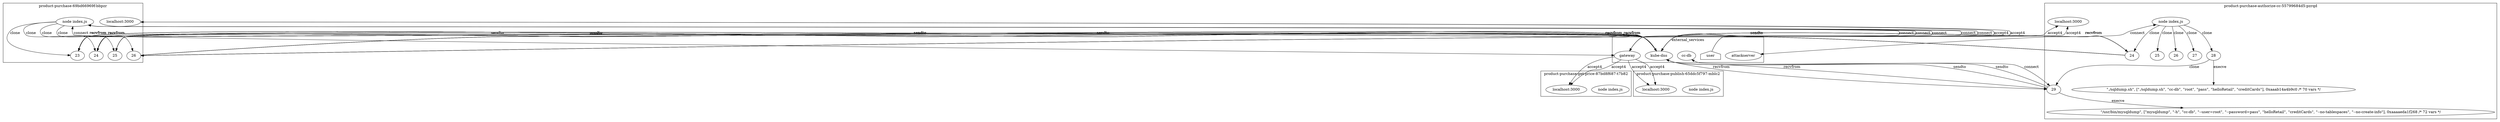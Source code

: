 digraph G {
	subgraph "cluster_ product-purchase-69bd66969f-bbpzr " {
		label=" product-purchase-69bd66969f-bbpzr "
		49635 [label="node index.js"]
		"product-purchase_localhost_3000" [label="localhost:3000"]
		"product-purchase_localhost_3000" [label="localhost:3000"]
		49635 -> 54520 [label=clone]
		49635 -> 54517 [label=clone]
		49635 -> 54526 [label=clone]
		49635 -> 54533 [label=clone]
		54520 [label=23]
		54517 [label=24]
		54526 [label=25]
		54533 [label=26]
	}
	subgraph "cluster_ product-purchase-get-price-87bd8f687-t7b82 " {
		label=" product-purchase-get-price-87bd8f687-t7b82 "
		50595 [label="node index.js"]
		"product-purchase-get-price_localhost_3000" [label="localhost:3000"]
		"product-purchase-get-price_localhost_3000" [label="localhost:3000"]
	}
	subgraph "cluster_ product-purchase-publish-65ddc5f797-mblc2 " {
		label=" product-purchase-publish-65ddc5f797-mblc2 "
		52114 [label="node index.js"]
		"product-purchase-publish_localhost_3000" [label="localhost:3000"]
		"product-purchase-publish_localhost_3000" [label="localhost:3000"]
	}
	subgraph "cluster_ product-purchase-authorize-cc-55799684d5-pzrqd " {
		label=" product-purchase-authorize-cc-55799684d5-pzrqd "
		53607 [label="node index.js"]
		"product-purchase-authorize-cc_localhost_3000" [label="localhost:3000"]
		"product-purchase-authorize-cc_localhost_3000" [label="localhost:3000"]
		53607 -> 54955 [label=clone]
		53607 -> 54962 [label=clone]
		53607 -> 54958 [label=clone]
		53607 -> 54972 [label=clone]
		53607 -> 55059 [label=clone]
		54955 [label=24]
		54962 [label=25]
		54958 [label=26]
		54972 [label=27]
		55059 [label=28]
		" product-purchase-authorize-cc-55799684d5-pzrqd _./sqldump.sh cc-db root pass helloRetail creditCards" [label="\"./sqldump.sh\", [\"./sqldump.sh\", \"cc-db\", \"root\", \"pass\", \"helloRetail\", \"creditCards\"], 0xaaab14a4b9c0 /* 70 vars */"]
		55059 -> " product-purchase-authorize-cc-55799684d5-pzrqd _./sqldump.sh cc-db root pass helloRetail creditCards" [label=execve]
		55059 -> 55072 [label=clone]
		55072 [label=29]
		" product-purchase-authorize-cc-55799684d5-pzrqd _mysqldump -h cc-db --user=root --password=pass helloRetail creditCards --no-tablespaces --no-create-info" [label="\"/usr/bin/mysqldump\", [\"mysqldump\", \"-h\", \"cc-db\", \"--user=root\", \"--password=pass\", \"helloRetail\", \"creditCards\", \"--no-tablespaces\", \"--no-create-info\"], 0xaaaaeda1f268 /* 72 vars */"]
		55072 -> " product-purchase-authorize-cc-55799684d5-pzrqd _mysqldump -h cc-db --user=root --password=pass helloRetail creditCards --no-tablespaces --no-create-info" [label=execve]
	}
	subgraph cluster_services {
		label=external_services
		user [shape=house]
		user -> "product-purchase_localhost_3000" [label=accept4]
		user -> "product-purchase_localhost_3000" [label=accept4]
		"10.107.89.58_8080" [label=gateway]
		49635 -> "10.107.89.58_8080" [label=connect dir=both]
		"10.107.89.58_8080" [label=gateway]
		49635 -> "10.107.89.58_8080" [label=connect dir=both]
		"10.107.89.58_8080" [label=gateway]
		49635 -> "10.107.89.58_8080" [label=connect dir=both]
		"10.107.89.58_8080" [label=gateway]
		49635 -> "10.107.89.58_8080" [label=connect dir=both]
		"10.107.89.58_8080" [label=gateway]
		49635 -> "10.107.89.58_8080" [label=connect dir=both]
		"10.107.89.58_8080" [label=gateway]
		49635 -> "10.107.89.58_8080" [label=connect dir=both]
		"10.96.0.10_53" [label="kube-dns"]
		54520 -> "10.96.0.10_53" [label=sendto]
		"10.96.0.10_53" [label="kube-dns"]
		54520 -> "10.96.0.10_53" [label=sendto]
		"10.96.0.10_53" [label="kube-dns"]
		"10.96.0.10_53" -> 54520 [label=recvfrom]
		"10.96.0.10_53" [label="kube-dns"]
		"10.96.0.10_53" -> 54520 [label=recvfrom]
		"10.96.0.10_53" [label="kube-dns"]
		54520 -> "10.96.0.10_53" [label=sendto]
		"10.96.0.10_53" [label="kube-dns"]
		54520 -> "10.96.0.10_53" [label=sendto]
		"10.96.0.10_53" [label="kube-dns"]
		"10.96.0.10_53" -> 54520 [label=recvfrom]
		"10.96.0.10_53" [label="kube-dns"]
		"10.96.0.10_53" -> 54520 [label=recvfrom]
		"10.96.0.10_53" [label="kube-dns"]
		54520 -> "10.96.0.10_53" [label=sendto]
		"10.96.0.10_53" [label="kube-dns"]
		54520 -> "10.96.0.10_53" [label=sendto]
		"10.96.0.10_53" [label="kube-dns"]
		"10.96.0.10_53" -> 54520 [label=recvfrom]
		"10.96.0.10_53" [label="kube-dns"]
		"10.96.0.10_53" -> 54520 [label=recvfrom]
		"10.96.0.10_53" [label="kube-dns"]
		54520 -> "10.96.0.10_53" [label=sendto]
		"10.96.0.10_53" [label="kube-dns"]
		54520 -> "10.96.0.10_53" [label=sendto]
		"10.96.0.10_53" [label="kube-dns"]
		"10.96.0.10_53" -> 54520 [label=recvfrom]
		"10.96.0.10_53" [label="kube-dns"]
		"10.96.0.10_53" -> 54520 [label=recvfrom]
		"10.96.0.10_53" [label="kube-dns"]
		54520 -> "10.96.0.10_53" [label=sendto]
		"10.96.0.10_53" [label="kube-dns"]
		54520 -> "10.96.0.10_53" [label=sendto]
		"10.96.0.10_53" [label="kube-dns"]
		"10.96.0.10_53" -> 54520 [label=recvfrom]
		"10.96.0.10_53" [label="kube-dns"]
		"10.96.0.10_53" -> 54520 [label=recvfrom]
		"10.96.0.10_53" [label="kube-dns"]
		54520 -> "10.96.0.10_53" [label=sendto]
		"10.96.0.10_53" [label="kube-dns"]
		54520 -> "10.96.0.10_53" [label=sendto]
		"10.96.0.10_53" [label="kube-dns"]
		"10.96.0.10_53" -> 54520 [label=recvfrom]
		"10.96.0.10_53" [label="kube-dns"]
		"10.96.0.10_53" -> 54520 [label=recvfrom]
		"10.96.0.10_53" [label="kube-dns"]
		54520 -> "10.96.0.10_53" [label=sendto]
		"10.96.0.10_53" [label="kube-dns"]
		54520 -> "10.96.0.10_53" [label=sendto]
		"10.96.0.10_53" [label="kube-dns"]
		"10.96.0.10_53" -> 54520 [label=recvfrom]
		"10.96.0.10_53" [label="kube-dns"]
		"10.96.0.10_53" -> 54520 [label=recvfrom]
		"10.96.0.10_53" [label="kube-dns"]
		54520 -> "10.96.0.10_53" [label=sendto]
		"10.96.0.10_53" [label="kube-dns"]
		54520 -> "10.96.0.10_53" [label=sendto]
		"10.96.0.10_53" [label="kube-dns"]
		"10.96.0.10_53" -> 54520 [label=recvfrom]
		"10.96.0.10_53" [label="kube-dns"]
		"10.96.0.10_53" -> 54520 [label=recvfrom]
		"10.96.0.10_53" [label="kube-dns"]
		54517 -> "10.96.0.10_53" [label=sendto]
		"10.96.0.10_53" [label="kube-dns"]
		54517 -> "10.96.0.10_53" [label=sendto]
		"10.96.0.10_53" [label="kube-dns"]
		"10.96.0.10_53" -> 54517 [label=recvfrom]
		"10.96.0.10_53" [label="kube-dns"]
		"10.96.0.10_53" -> 54517 [label=recvfrom]
		"10.96.0.10_53" [label="kube-dns"]
		54517 -> "10.96.0.10_53" [label=sendto]
		"10.96.0.10_53" [label="kube-dns"]
		54517 -> "10.96.0.10_53" [label=sendto]
		"10.96.0.10_53" [label="kube-dns"]
		"10.96.0.10_53" -> 54517 [label=recvfrom]
		"10.96.0.10_53" [label="kube-dns"]
		"10.96.0.10_53" -> 54517 [label=recvfrom]
		"10.96.0.10_53" [label="kube-dns"]
		54517 -> "10.96.0.10_53" [label=sendto]
		"10.96.0.10_53" [label="kube-dns"]
		54517 -> "10.96.0.10_53" [label=sendto]
		"10.96.0.10_53" [label="kube-dns"]
		"10.96.0.10_53" -> 54517 [label=recvfrom]
		"10.96.0.10_53" [label="kube-dns"]
		"10.96.0.10_53" -> 54517 [label=recvfrom]
		"10.96.0.10_53" [label="kube-dns"]
		54517 -> "10.96.0.10_53" [label=sendto]
		"10.96.0.10_53" [label="kube-dns"]
		54517 -> "10.96.0.10_53" [label=sendto]
		"10.96.0.10_53" [label="kube-dns"]
		"10.96.0.10_53" -> 54517 [label=recvfrom]
		"10.96.0.10_53" [label="kube-dns"]
		"10.96.0.10_53" -> 54517 [label=recvfrom]
		"10.96.0.10_53" [label="kube-dns"]
		54517 -> "10.96.0.10_53" [label=sendto]
		"10.96.0.10_53" [label="kube-dns"]
		54517 -> "10.96.0.10_53" [label=sendto]
		"10.96.0.10_53" [label="kube-dns"]
		"10.96.0.10_53" -> 54517 [label=recvfrom]
		"10.96.0.10_53" [label="kube-dns"]
		"10.96.0.10_53" -> 54517 [label=recvfrom]
		"10.96.0.10_53" [label="kube-dns"]
		54517 -> "10.96.0.10_53" [label=sendto]
		"10.96.0.10_53" [label="kube-dns"]
		54517 -> "10.96.0.10_53" [label=sendto]
		"10.96.0.10_53" [label="kube-dns"]
		"10.96.0.10_53" -> 54517 [label=recvfrom]
		"10.96.0.10_53" [label="kube-dns"]
		"10.96.0.10_53" -> 54517 [label=recvfrom]
		"10.96.0.10_53" [label="kube-dns"]
		54517 -> "10.96.0.10_53" [label=sendto]
		"10.96.0.10_53" [label="kube-dns"]
		54517 -> "10.96.0.10_53" [label=sendto]
		"10.96.0.10_53" [label="kube-dns"]
		"10.96.0.10_53" -> 54517 [label=recvfrom]
		"10.96.0.10_53" [label="kube-dns"]
		"10.96.0.10_53" -> 54517 [label=recvfrom]
		"10.96.0.10_53" [label="kube-dns"]
		54517 -> "10.96.0.10_53" [label=sendto]
		"10.96.0.10_53" [label="kube-dns"]
		54517 -> "10.96.0.10_53" [label=sendto]
		"10.96.0.10_53" [label="kube-dns"]
		"10.96.0.10_53" -> 54517 [label=recvfrom]
		"10.96.0.10_53" [label="kube-dns"]
		"10.96.0.10_53" -> 54517 [label=recvfrom]
		"10.96.0.10_53" [label="kube-dns"]
		54526 -> "10.96.0.10_53" [label=sendto]
		"10.96.0.10_53" [label="kube-dns"]
		54526 -> "10.96.0.10_53" [label=sendto]
		"10.96.0.10_53" [label="kube-dns"]
		"10.96.0.10_53" -> 54526 [label=recvfrom]
		"10.96.0.10_53" [label="kube-dns"]
		"10.96.0.10_53" -> 54526 [label=recvfrom]
		"10.96.0.10_53" [label="kube-dns"]
		54526 -> "10.96.0.10_53" [label=sendto]
		"10.96.0.10_53" [label="kube-dns"]
		54526 -> "10.96.0.10_53" [label=sendto]
		"10.96.0.10_53" [label="kube-dns"]
		"10.96.0.10_53" -> 54526 [label=recvfrom]
		"10.96.0.10_53" [label="kube-dns"]
		"10.96.0.10_53" -> 54526 [label=recvfrom]
		"10.96.0.10_53" [label="kube-dns"]
		54526 -> "10.96.0.10_53" [label=sendto]
		"10.96.0.10_53" [label="kube-dns"]
		54526 -> "10.96.0.10_53" [label=sendto]
		"10.96.0.10_53" [label="kube-dns"]
		"10.96.0.10_53" -> 54526 [label=recvfrom]
		"10.96.0.10_53" [label="kube-dns"]
		"10.96.0.10_53" -> 54526 [label=recvfrom]
		"10.96.0.10_53" [label="kube-dns"]
		54526 -> "10.96.0.10_53" [label=sendto]
		"10.96.0.10_53" [label="kube-dns"]
		54526 -> "10.96.0.10_53" [label=sendto]
		"10.96.0.10_53" [label="kube-dns"]
		"10.96.0.10_53" -> 54526 [label=recvfrom]
		"10.96.0.10_53" [label="kube-dns"]
		"10.96.0.10_53" -> 54526 [label=recvfrom]
		"10.96.0.10_53" [label="kube-dns"]
		54533 -> "10.96.0.10_53" [label=sendto]
		"10.96.0.10_53" [label="kube-dns"]
		54533 -> "10.96.0.10_53" [label=sendto]
		"10.96.0.10_53" [label="kube-dns"]
		"10.96.0.10_53" -> 54533 [label=recvfrom]
		"10.96.0.10_53" [label="kube-dns"]
		"10.96.0.10_53" -> 54533 [label=recvfrom]
		"10.96.0.10_53" [label="kube-dns"]
		54533 -> "10.96.0.10_53" [label=sendto]
		"10.96.0.10_53" [label="kube-dns"]
		54533 -> "10.96.0.10_53" [label=sendto]
		"10.96.0.10_53" [label="kube-dns"]
		"10.96.0.10_53" -> 54533 [label=recvfrom]
		"10.96.0.10_53" [label="kube-dns"]
		"10.96.0.10_53" -> 54533 [label=recvfrom]
		"10.96.0.10_53" [label="kube-dns"]
		54533 -> "10.96.0.10_53" [label=sendto]
		"10.96.0.10_53" [label="kube-dns"]
		54533 -> "10.96.0.10_53" [label=sendto]
		"10.96.0.10_53" [label="kube-dns"]
		"10.96.0.10_53" -> 54533 [label=recvfrom]
		"10.96.0.10_53" [label="kube-dns"]
		"10.96.0.10_53" -> 54533 [label=recvfrom]
		"10.96.0.10_53" [label="kube-dns"]
		54533 -> "10.96.0.10_53" [label=sendto]
		"10.96.0.10_53" [label="kube-dns"]
		54533 -> "10.96.0.10_53" [label=sendto]
		"10.96.0.10_53" [label="kube-dns"]
		"10.96.0.10_53" -> 54533 [label=recvfrom]
		"10.96.0.10_53" [label="kube-dns"]
		"10.96.0.10_53" -> 54533 [label=recvfrom]
		"10.107.89.58_8080" -> "product-purchase-get-price_localhost_3000" [label=accept4]
		"10.107.89.58_8080" -> "product-purchase-get-price_localhost_3000" [label=accept4]
		"10.107.89.58_8080" -> "product-purchase-publish_localhost_3000" [label=accept4]
		"10.107.89.58_8080" -> "product-purchase-publish_localhost_3000" [label=accept4]
		"10.107.89.58_8080" -> "product-purchase-authorize-cc_localhost_3000" [label=accept4]
		"10.107.89.58_8080" -> "product-purchase-authorize-cc_localhost_3000" [label=accept4]
		"10.100.19.149_8889" [label=attackserver]
		53607 -> "10.100.19.149_8889" [label=connect dir=both]
		"10.96.0.10_53" [label="kube-dns"]
		54955 -> "10.96.0.10_53" [label=sendto]
		"10.96.0.10_53" [label="kube-dns"]
		54955 -> "10.96.0.10_53" [label=sendto]
		"10.96.0.10_53" [label="kube-dns"]
		"10.96.0.10_53" -> 54955 [label=recvfrom]
		"10.96.0.10_53" [label="kube-dns"]
		"10.96.0.10_53" -> 54955 [label=recvfrom]
		"10.96.0.10_53" [label="kube-dns"]
		54955 -> "10.96.0.10_53" [label=sendto]
		"10.96.0.10_53" [label="kube-dns"]
		54955 -> "10.96.0.10_53" [label=sendto]
		"10.96.0.10_53" [label="kube-dns"]
		"10.96.0.10_53" -> 54955 [label=recvfrom]
		"10.96.0.10_53" [label="kube-dns"]
		"10.96.0.10_53" -> 54955 [label=recvfrom]
		"10.96.0.10_53" [label="kube-dns"]
		54955 -> "10.96.0.10_53" [label=sendto]
		"10.96.0.10_53" [label="kube-dns"]
		54955 -> "10.96.0.10_53" [label=sendto]
		"10.96.0.10_53" [label="kube-dns"]
		"10.96.0.10_53" -> 54955 [label=recvfrom]
		"10.96.0.10_53" [label="kube-dns"]
		"10.96.0.10_53" -> 54955 [label=recvfrom]
		"10.96.0.10_53" [label="kube-dns"]
		54955 -> "10.96.0.10_53" [label=sendto]
		"10.96.0.10_53" [label="kube-dns"]
		54955 -> "10.96.0.10_53" [label=sendto]
		"10.96.0.10_53" [label="kube-dns"]
		"10.96.0.10_53" -> 54955 [label=recvfrom]
		"10.96.0.10_53" [label="kube-dns"]
		"10.96.0.10_53" -> 54955 [label=recvfrom]
		"10.96.0.10_53" [label="kube-dns"]
		55072 -> "10.96.0.10_53" [label=sendto]
		"10.96.0.10_53" [label="kube-dns"]
		55072 -> "10.96.0.10_53" [label=sendto]
		"10.96.0.10_53" [label="kube-dns"]
		"10.96.0.10_53" -> 55072 [label=recvfrom]
		"10.96.0.10_53" [label="kube-dns"]
		"10.96.0.10_53" -> 55072 [label=recvfrom]
		"10.99.150.45_3306" [label="cc-db"]
		55072 -> "10.99.150.45_3306" [label=connect dir=both]
	}
}
